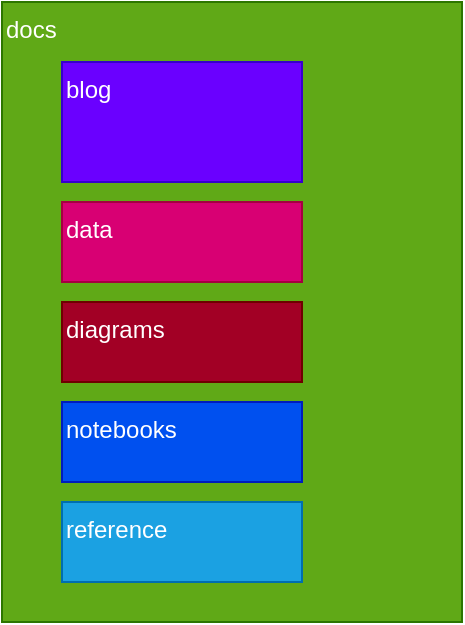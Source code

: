 <mxfile>
    <diagram id="A7t4BWptkDTzbcj6fcs-" name="Page-1">
        <mxGraphModel dx="727" dy="288" grid="1" gridSize="10" guides="1" tooltips="1" connect="1" arrows="1" fold="1" page="1" pageScale="1" pageWidth="827" pageHeight="1169" math="0" shadow="0">
            <root>
                <mxCell id="0"/>
                <mxCell id="1" parent="0"/>
                <mxCell id="2" value="docs" style="rounded=0;whiteSpace=wrap;html=1;fillColor=#60a917;fontColor=#ffffff;strokeColor=#2D7600;align=left;verticalAlign=top;" parent="1" vertex="1">
                    <mxGeometry x="240" y="220" width="230" height="310" as="geometry"/>
                </mxCell>
                <mxCell id="3" value="blog" style="rounded=0;whiteSpace=wrap;html=1;fillColor=#6a00ff;fontColor=#ffffff;strokeColor=#3700CC;align=left;verticalAlign=top;" parent="1" vertex="1">
                    <mxGeometry x="270" y="250" width="120" height="60" as="geometry"/>
                </mxCell>
                <mxCell id="4" value="data" style="rounded=0;whiteSpace=wrap;html=1;fillColor=#d80073;fontColor=#ffffff;strokeColor=#A50040;align=left;verticalAlign=top;" parent="1" vertex="1">
                    <mxGeometry x="270" y="320" width="120" height="40" as="geometry"/>
                </mxCell>
                <mxCell id="5" value="diagrams" style="rounded=0;whiteSpace=wrap;html=1;fillColor=#a20025;fontColor=#ffffff;strokeColor=#6F0000;align=left;verticalAlign=top;" vertex="1" parent="1">
                    <mxGeometry x="270" y="370" width="120" height="40" as="geometry"/>
                </mxCell>
                <mxCell id="6" value="notebooks" style="rounded=0;whiteSpace=wrap;html=1;fillColor=#0050ef;fontColor=#ffffff;strokeColor=#001DBC;align=left;verticalAlign=top;" vertex="1" parent="1">
                    <mxGeometry x="270" y="420" width="120" height="40" as="geometry"/>
                </mxCell>
                <mxCell id="7" value="reference" style="rounded=0;whiteSpace=wrap;html=1;fillColor=#1ba1e2;fontColor=#ffffff;strokeColor=#006EAF;align=left;verticalAlign=top;" vertex="1" parent="1">
                    <mxGeometry x="270" y="470" width="120" height="40" as="geometry"/>
                </mxCell>
            </root>
        </mxGraphModel>
    </diagram>
</mxfile>
